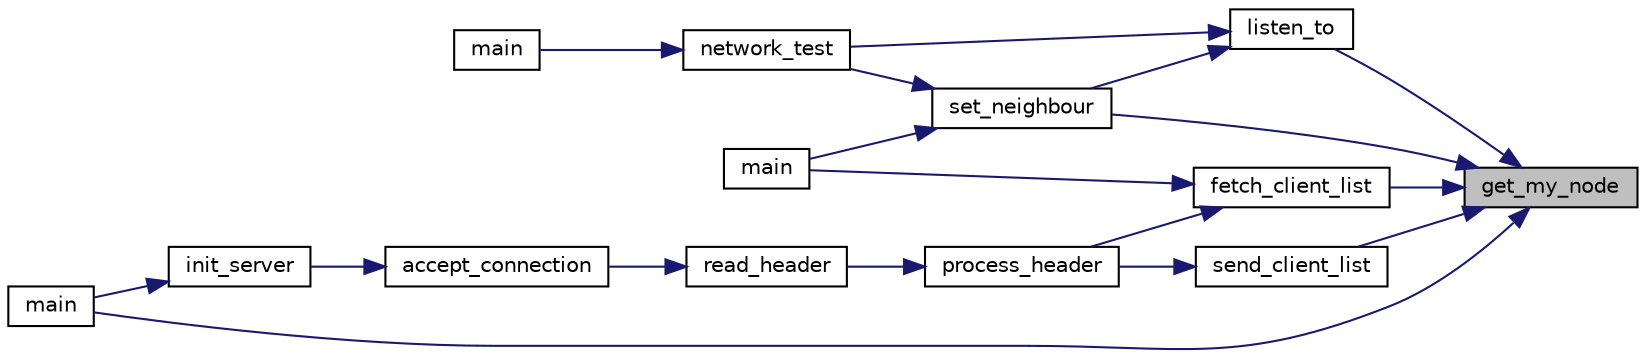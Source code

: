 digraph "get_my_node"
{
 // LATEX_PDF_SIZE
  edge [fontname="Helvetica",fontsize="10",labelfontname="Helvetica",labelfontsize="10"];
  node [fontname="Helvetica",fontsize="10",shape=record];
  rankdir="RL";
  Node1 [label="get_my_node",height=0.2,width=0.4,color="black", fillcolor="grey75", style="filled", fontcolor="black",tooltip="Get the my node object."];
  Node1 -> Node2 [dir="back",color="midnightblue",fontsize="10",style="solid",fontname="Helvetica"];
  Node2 [label="fetch_client_list",height=0.2,width=0.4,color="black", fillcolor="white", style="filled",URL="$get__data_8c.html#ad45197fe0e164a777849753c436479ea",tooltip="Merges my neighbours list with the one sent by 'neighbour_id'."];
  Node2 -> Node3 [dir="back",color="midnightblue",fontsize="10",style="solid",fontname="Helvetica"];
  Node3 [label="main",height=0.2,width=0.4,color="black", fillcolor="white", style="filled",URL="$client_8c.html#ae66f6b31b5ad750f1fe042a706a4e3d4",tooltip=" "];
  Node2 -> Node4 [dir="back",color="midnightblue",fontsize="10",style="solid",fontname="Helvetica"];
  Node4 [label="process_header",height=0.2,width=0.4,color="black", fillcolor="white", style="filled",URL="$get__data_8c.html#a56fe14e6f01f9d30d47882381d50d1f1",tooltip=" "];
  Node4 -> Node5 [dir="back",color="midnightblue",fontsize="10",style="solid",fontname="Helvetica"];
  Node5 [label="read_header",height=0.2,width=0.4,color="black", fillcolor="white", style="filled",URL="$get__data_8c.html#a764b554b18055697e4032f0a173185e4",tooltip="Waits a header in 'sockfd', reads it and processes it."];
  Node5 -> Node6 [dir="back",color="midnightblue",fontsize="10",style="solid",fontname="Helvetica"];
  Node6 [label="accept_connection",height=0.2,width=0.4,color="black", fillcolor="white", style="filled",URL="$network_2server_8c.html#a873dc571b495b7da48951acc844a7b0b",tooltip=" "];
  Node6 -> Node7 [dir="back",color="midnightblue",fontsize="10",style="solid",fontname="Helvetica"];
  Node7 [label="init_server",height=0.2,width=0.4,color="black", fillcolor="white", style="filled",URL="$network_2server_8c.html#ad7de155004abd1b0a8577003348ba464",tooltip="Launches a server instance, connected to the peer-to-peer network 'hostname'."];
  Node7 -> Node8 [dir="back",color="midnightblue",fontsize="10",style="solid",fontname="Helvetica"];
  Node8 [label="main",height=0.2,width=0.4,color="black", fillcolor="white", style="filled",URL="$server_8c.html#ae66f6b31b5ad750f1fe042a706a4e3d4",tooltip=" "];
  Node1 -> Node9 [dir="back",color="midnightblue",fontsize="10",style="solid",fontname="Helvetica"];
  Node9 [label="listen_to",height=0.2,width=0.4,color="black", fillcolor="white", style="filled",URL="$network_2client_8c.html#adbe3c438ad6697293ab73147fd262b0b",tooltip="Tries to connect to the peer-to-peer network via a node in the Node structure."];
  Node9 -> Node10 [dir="back",color="midnightblue",fontsize="10",style="solid",fontname="Helvetica"];
  Node10 [label="network_test",height=0.2,width=0.4,color="black", fillcolor="white", style="filled",URL="$client__test_8c.html#ade76ed0fdf28b393fbdc89e611688256",tooltip=" "];
  Node10 -> Node11 [dir="back",color="midnightblue",fontsize="10",style="solid",fontname="Helvetica"];
  Node11 [label="main",height=0.2,width=0.4,color="black", fillcolor="white", style="filled",URL="$unit__testing_8c.html#ae66f6b31b5ad750f1fe042a706a4e3d4",tooltip=" "];
  Node9 -> Node12 [dir="back",color="midnightblue",fontsize="10",style="solid",fontname="Helvetica"];
  Node12 [label="set_neighbour",height=0.2,width=0.4,color="black", fillcolor="white", style="filled",URL="$network_2client_8c.html#ad4c0b3eb4c921ebd7bd170a9081065df",tooltip="Sets a neighbour in the client.neightbours section."];
  Node12 -> Node3 [dir="back",color="midnightblue",fontsize="10",style="solid",fontname="Helvetica"];
  Node12 -> Node10 [dir="back",color="midnightblue",fontsize="10",style="solid",fontname="Helvetica"];
  Node1 -> Node8 [dir="back",color="midnightblue",fontsize="10",style="solid",fontname="Helvetica"];
  Node1 -> Node13 [dir="back",color="midnightblue",fontsize="10",style="solid",fontname="Helvetica"];
  Node13 [label="send_client_list",height=0.2,width=0.4,color="black", fillcolor="white", style="filled",URL="$send__data_8c.html#a70da282508006ff2f6b07d7b410ce8be",tooltip="Sends my client list to a node via 'sockfd'."];
  Node13 -> Node4 [dir="back",color="midnightblue",fontsize="10",style="solid",fontname="Helvetica"];
  Node1 -> Node12 [dir="back",color="midnightblue",fontsize="10",style="solid",fontname="Helvetica"];
}
